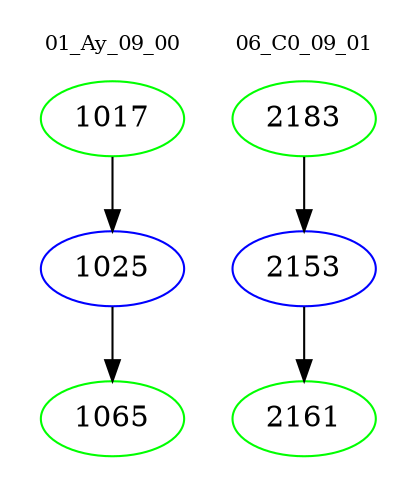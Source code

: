 digraph{
subgraph cluster_0 {
color = white
label = "01_Ay_09_00";
fontsize=10;
T0_1017 [label="1017", color="green"]
T0_1017 -> T0_1025 [color="black"]
T0_1025 [label="1025", color="blue"]
T0_1025 -> T0_1065 [color="black"]
T0_1065 [label="1065", color="green"]
}
subgraph cluster_1 {
color = white
label = "06_C0_09_01";
fontsize=10;
T1_2183 [label="2183", color="green"]
T1_2183 -> T1_2153 [color="black"]
T1_2153 [label="2153", color="blue"]
T1_2153 -> T1_2161 [color="black"]
T1_2161 [label="2161", color="green"]
}
}
